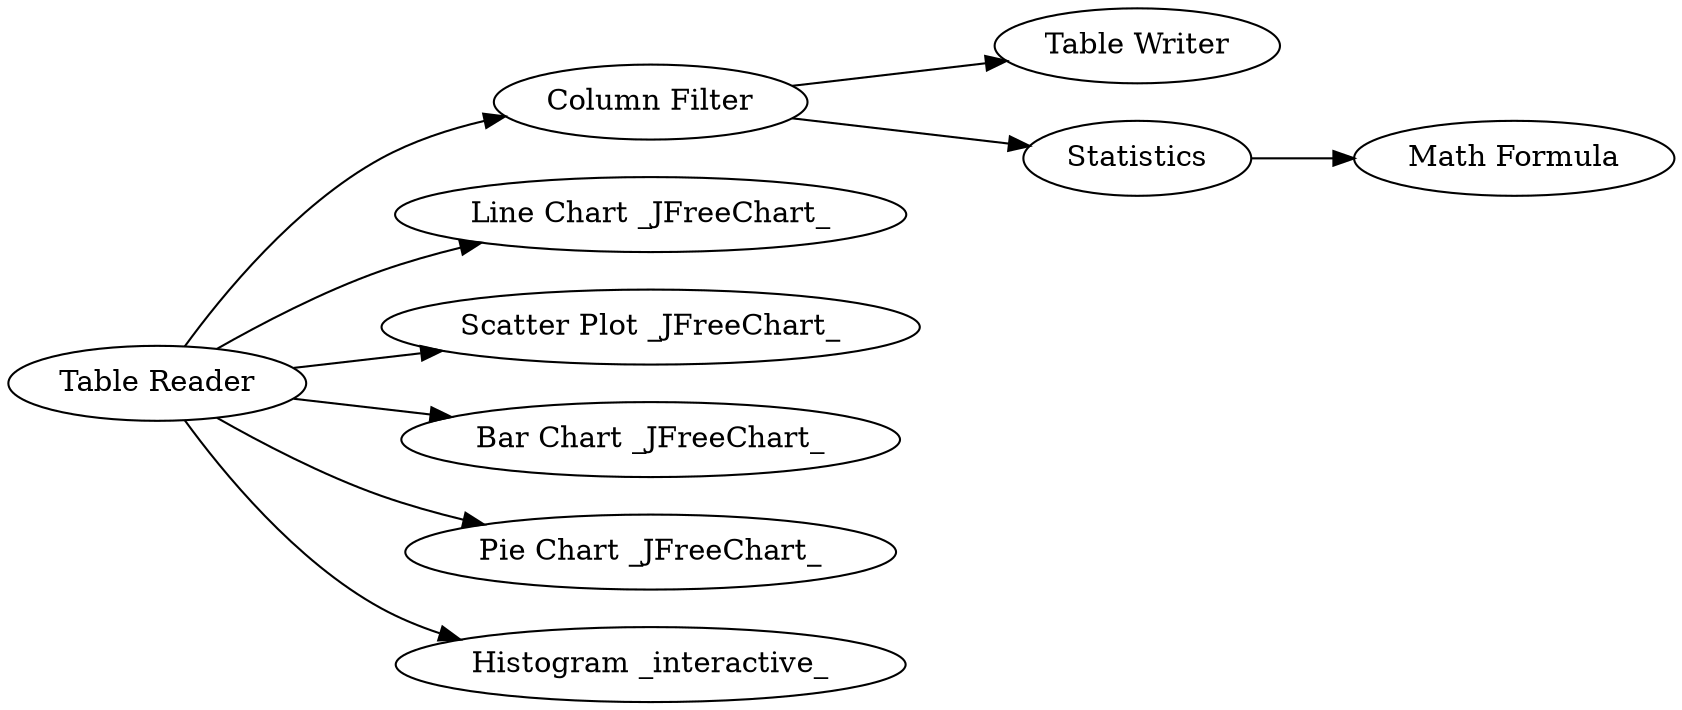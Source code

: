 digraph {
	20 -> 13
	13 -> 19
	20 -> 6
	20 -> 9
	20 -> 2
	20 -> 7
	11 -> 12
	20 -> 18
	13 -> 11
	13 [label="Column Filter"]
	20 [label="Table Reader"]
	7 [label="Pie Chart _JFreeChart_"]
	9 [label="Scatter Plot _JFreeChart_"]
	11 [label=Statistics]
	18 [label="Histogram _interactive_"]
	6 [label="Line Chart _JFreeChart_"]
	2 [label="Bar Chart _JFreeChart_"]
	12 [label="Math Formula"]
	19 [label="Table Writer"]
	rankdir=LR
}
